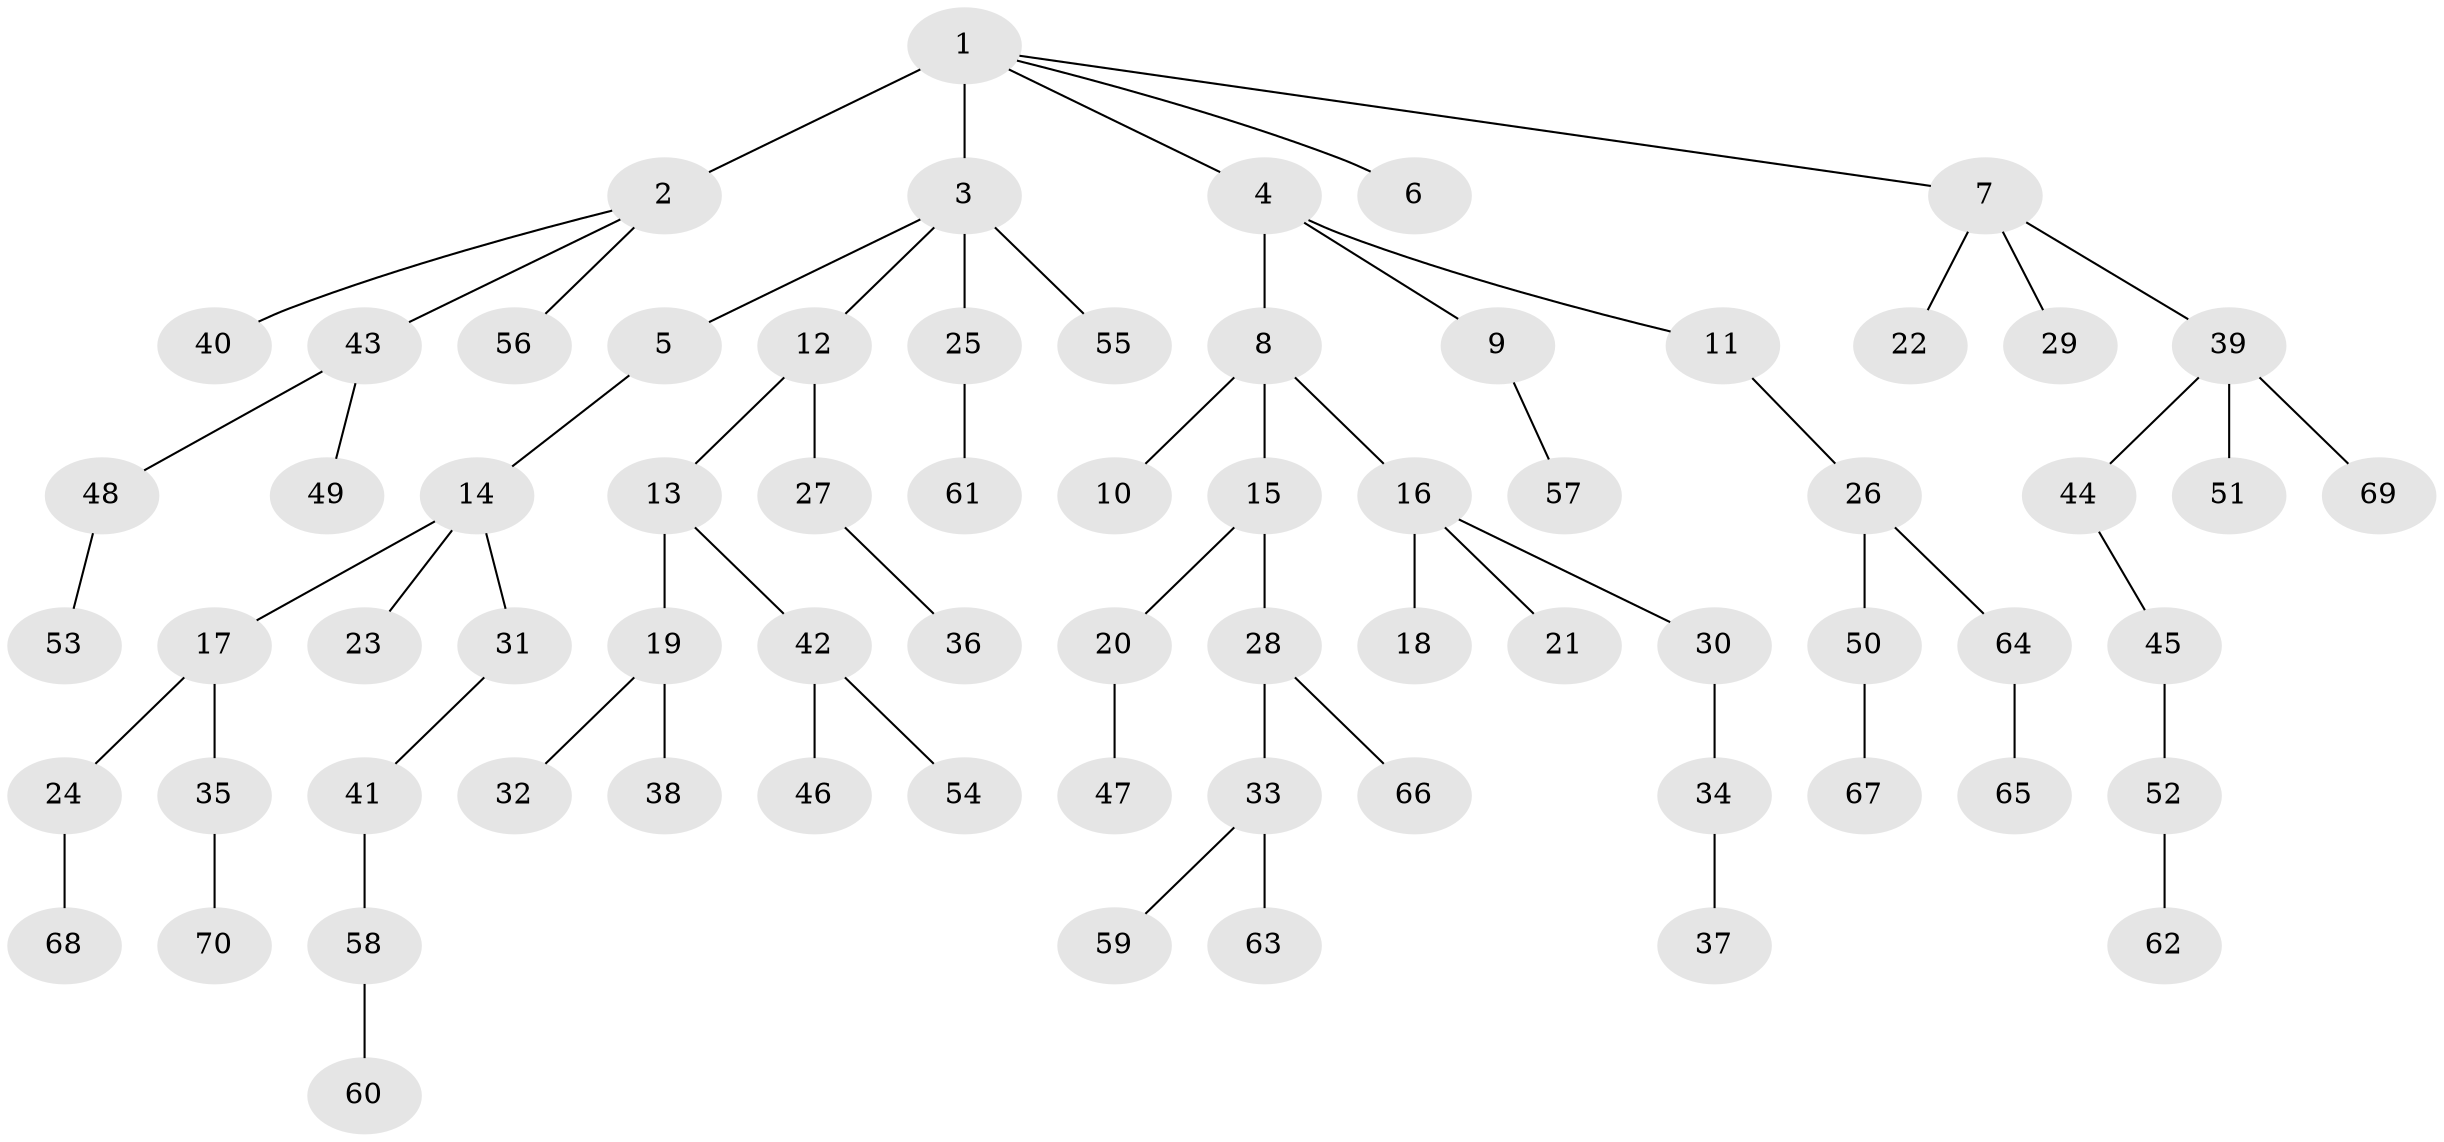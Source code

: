 // original degree distribution, {8: 0.007142857142857143, 3: 0.12857142857142856, 7: 0.007142857142857143, 5: 0.03571428571428571, 2: 0.2357142857142857, 4: 0.08571428571428572, 1: 0.5}
// Generated by graph-tools (version 1.1) at 2025/36/03/09/25 02:36:39]
// undirected, 70 vertices, 69 edges
graph export_dot {
graph [start="1"]
  node [color=gray90,style=filled];
  1;
  2;
  3;
  4;
  5;
  6;
  7;
  8;
  9;
  10;
  11;
  12;
  13;
  14;
  15;
  16;
  17;
  18;
  19;
  20;
  21;
  22;
  23;
  24;
  25;
  26;
  27;
  28;
  29;
  30;
  31;
  32;
  33;
  34;
  35;
  36;
  37;
  38;
  39;
  40;
  41;
  42;
  43;
  44;
  45;
  46;
  47;
  48;
  49;
  50;
  51;
  52;
  53;
  54;
  55;
  56;
  57;
  58;
  59;
  60;
  61;
  62;
  63;
  64;
  65;
  66;
  67;
  68;
  69;
  70;
  1 -- 2 [weight=3.0];
  1 -- 3 [weight=1.0];
  1 -- 4 [weight=1.0];
  1 -- 6 [weight=1.0];
  1 -- 7 [weight=1.0];
  2 -- 40 [weight=1.0];
  2 -- 43 [weight=1.0];
  2 -- 56 [weight=1.0];
  3 -- 5 [weight=1.0];
  3 -- 12 [weight=1.0];
  3 -- 25 [weight=2.0];
  3 -- 55 [weight=1.0];
  4 -- 8 [weight=1.0];
  4 -- 9 [weight=1.0];
  4 -- 11 [weight=1.0];
  5 -- 14 [weight=1.0];
  7 -- 22 [weight=1.0];
  7 -- 29 [weight=1.0];
  7 -- 39 [weight=1.0];
  8 -- 10 [weight=1.0];
  8 -- 15 [weight=1.0];
  8 -- 16 [weight=1.0];
  9 -- 57 [weight=1.0];
  11 -- 26 [weight=1.0];
  12 -- 13 [weight=1.0];
  12 -- 27 [weight=1.0];
  13 -- 19 [weight=1.0];
  13 -- 42 [weight=1.0];
  14 -- 17 [weight=1.0];
  14 -- 23 [weight=2.0];
  14 -- 31 [weight=1.0];
  15 -- 20 [weight=1.0];
  15 -- 28 [weight=1.0];
  16 -- 18 [weight=2.0];
  16 -- 21 [weight=1.0];
  16 -- 30 [weight=1.0];
  17 -- 24 [weight=1.0];
  17 -- 35 [weight=1.0];
  19 -- 32 [weight=1.0];
  19 -- 38 [weight=1.0];
  20 -- 47 [weight=1.0];
  24 -- 68 [weight=1.0];
  25 -- 61 [weight=1.0];
  26 -- 50 [weight=1.0];
  26 -- 64 [weight=1.0];
  27 -- 36 [weight=1.0];
  28 -- 33 [weight=1.0];
  28 -- 66 [weight=1.0];
  30 -- 34 [weight=1.0];
  31 -- 41 [weight=1.0];
  33 -- 59 [weight=1.0];
  33 -- 63 [weight=2.0];
  34 -- 37 [weight=1.0];
  35 -- 70 [weight=1.0];
  39 -- 44 [weight=1.0];
  39 -- 51 [weight=3.0];
  39 -- 69 [weight=1.0];
  41 -- 58 [weight=1.0];
  42 -- 46 [weight=1.0];
  42 -- 54 [weight=1.0];
  43 -- 48 [weight=1.0];
  43 -- 49 [weight=1.0];
  44 -- 45 [weight=1.0];
  45 -- 52 [weight=1.0];
  48 -- 53 [weight=1.0];
  50 -- 67 [weight=1.0];
  52 -- 62 [weight=1.0];
  58 -- 60 [weight=1.0];
  64 -- 65 [weight=1.0];
}
